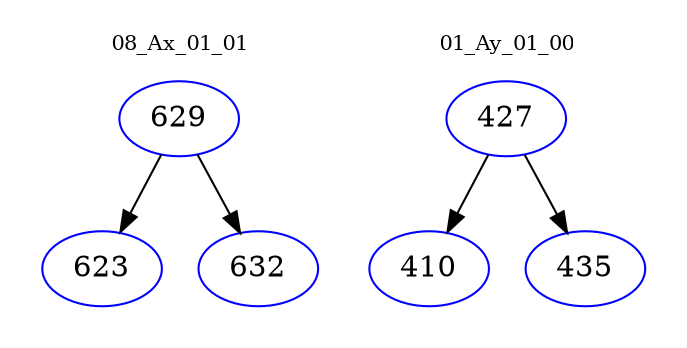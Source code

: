 digraph{
subgraph cluster_0 {
color = white
label = "08_Ax_01_01";
fontsize=10;
T0_629 [label="629", color="blue"]
T0_629 -> T0_623 [color="black"]
T0_623 [label="623", color="blue"]
T0_629 -> T0_632 [color="black"]
T0_632 [label="632", color="blue"]
}
subgraph cluster_1 {
color = white
label = "01_Ay_01_00";
fontsize=10;
T1_427 [label="427", color="blue"]
T1_427 -> T1_410 [color="black"]
T1_410 [label="410", color="blue"]
T1_427 -> T1_435 [color="black"]
T1_435 [label="435", color="blue"]
}
}
